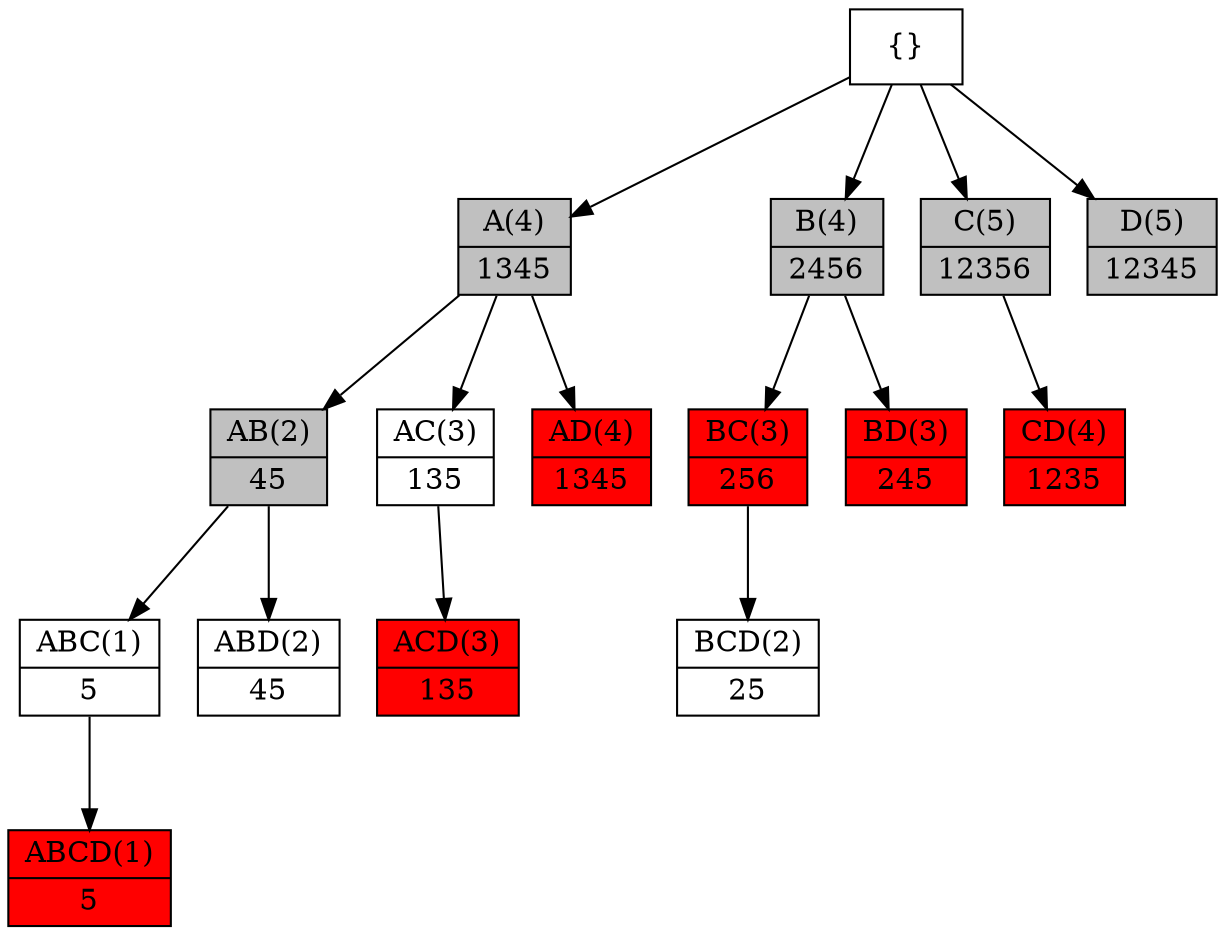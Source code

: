 digraph G {
      ranksep=0.75;
      /*nodesep=1.5;*/
      fontsize=24;
      {node [shape=record]
      node [label = "\{\}"] empty;
      node1 [style=filled, fillcolor=gray, label = "{ A(4)|1345 }"];
      node2 [style=filled, fillcolor=gray,label = "{ B(4)|2456 }"];
      node3 [style=filled, fillcolor=gray,label = "{ C(5)|12356 }"];
      node4 [style=filled, fillcolor=gray,label = "{ D(5)|12345 }"];
      node11 [style=filled, fillcolor=gray,label = "{ AB(2)|45 }"];
      node12 [label = "{ AC(3)|135 }"];
      node13 [style=filled, fillcolor=red,label = "{ AD(4)|1345 }"];
      node111 [label = "{ ABC(1)|5 }"];
      node112 [label = "{ ABD(2)|45 }"];      
      node1111 [style=filled, fillcolor=red,label = "{ ABCD(1)|5 }"];
      node121 [style=filled, fillcolor=red,label = "{ ACD(3)|135 }"];
      node21 [style=filled, fillcolor=red,label = "{ BC(3)|256 }"];
      node22 [style=filled, fillcolor=red,label = "{ BD(3)|245 }"];
      node211 [label = "{ BCD(2)|25 }"];
      node31 [style=filled, fillcolor=red,label = "{ CD(4)|1235 }"];
      }

      empty->node1;
      empty->node2;
      empty->node3;
      empty->node4;
      node1->node11;
      node1->node12;
      node1->node13;
      node11->node111;
      node11->node112;
      node111->node1111;
      node12->node121;
      node2->node21;
      node2->node22;
      node21->node211;
      node3->node31;
}
